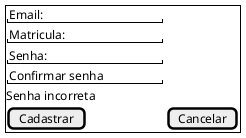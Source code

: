 @startsalt
{+
  "Email:             "
  "Matricula:         "
  "Senha:             "
  "Confirmar senha    "
  Senha incorreta
  [Cadastrar] | [Cancelar]
}
@endsalt
